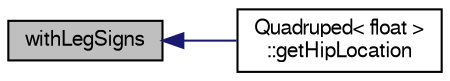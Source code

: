 digraph "withLegSigns"
{
  edge [fontname="FreeSans",fontsize="10",labelfontname="FreeSans",labelfontsize="10"];
  node [fontname="FreeSans",fontsize="10",shape=record];
  rankdir="LR";
  Node1 [label="withLegSigns",height=0.2,width=0.4,color="black", fillcolor="grey75", style="filled", fontcolor="black"];
  Node1 -> Node2 [dir="back",color="midnightblue",fontsize="10",style="solid",fontname="FreeSans"];
  Node2 [label="Quadruped\< float \>\l::getHipLocation",height=0.2,width=0.4,color="black", fillcolor="white", style="filled",URL="$dc/d66/class_quadruped.html#a594bd8c71ee8f6c388501b4c463d26b2"];
}
